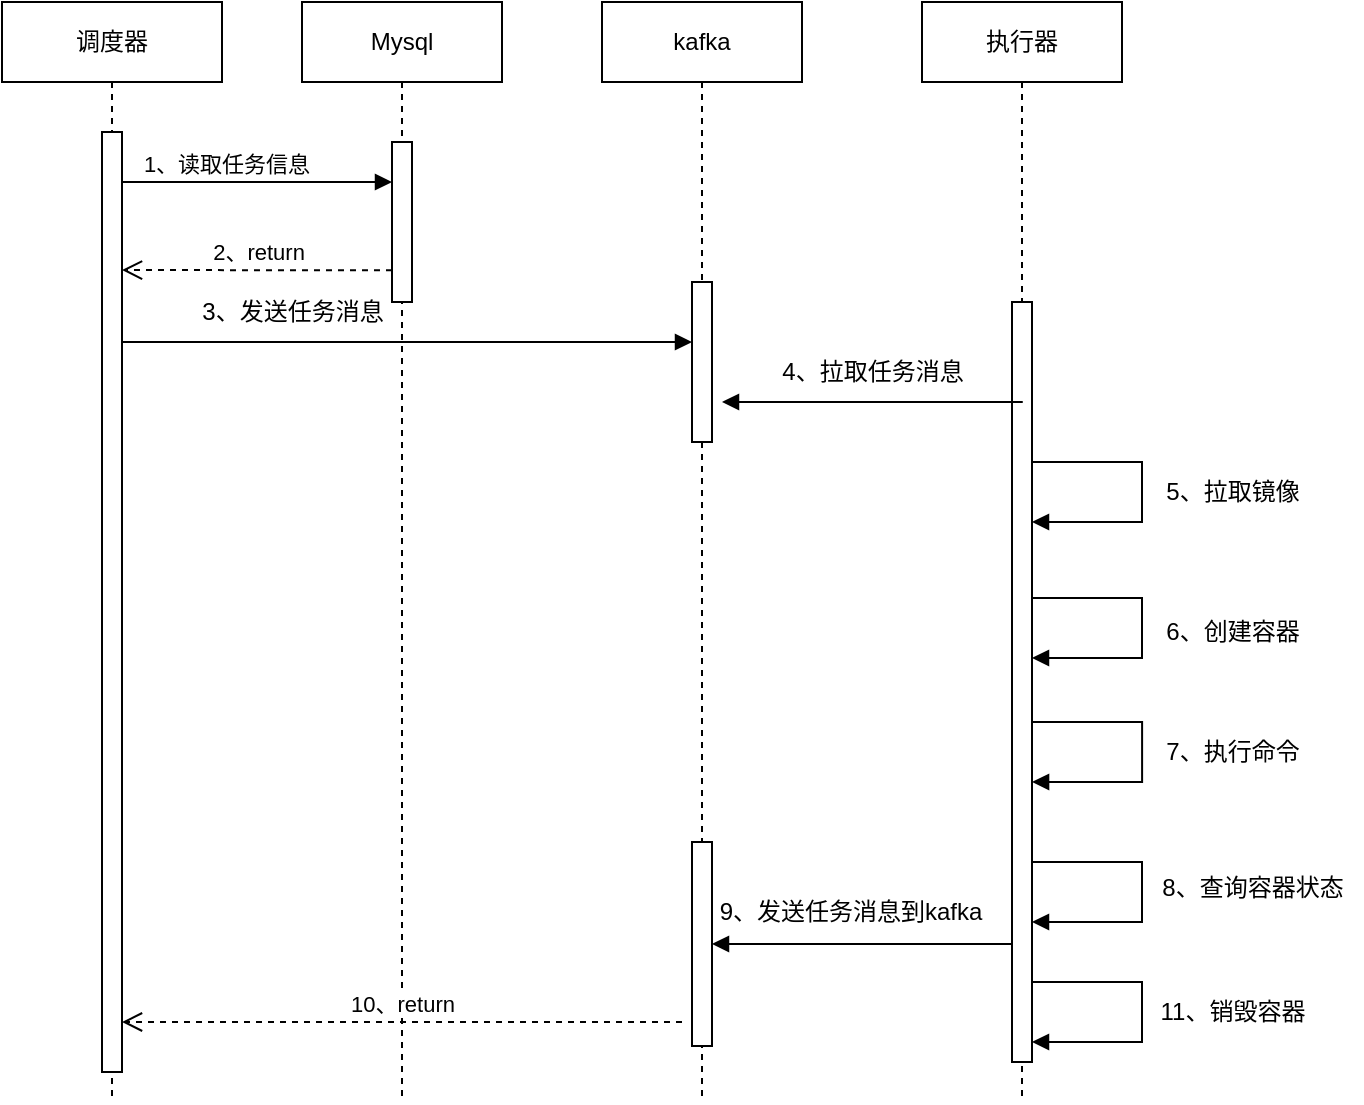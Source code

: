 <mxfile version="21.6.2" type="github">
  <diagram name="第 1 页" id="8J0nVcGlbO7vgvr5VN-F">
    <mxGraphModel dx="1736" dy="433" grid="1" gridSize="10" guides="1" tooltips="1" connect="1" arrows="1" fold="1" page="1" pageScale="1" pageWidth="827" pageHeight="1169" math="0" shadow="0">
      <root>
        <mxCell id="0" />
        <mxCell id="1" parent="0" />
        <mxCell id="1S54bPn1rzjwZ6_FK3ry-2" value="调度器" style="shape=umlLifeline;perimeter=lifelinePerimeter;whiteSpace=wrap;html=1;container=1;dropTarget=0;collapsible=0;recursiveResize=0;outlineConnect=0;portConstraint=eastwest;newEdgeStyle={&quot;edgeStyle&quot;:&quot;elbowEdgeStyle&quot;,&quot;elbow&quot;:&quot;vertical&quot;,&quot;curved&quot;:0,&quot;rounded&quot;:0};" parent="1" vertex="1">
          <mxGeometry x="-10" y="50" width="110" height="550" as="geometry" />
        </mxCell>
        <mxCell id="1S54bPn1rzjwZ6_FK3ry-8" value="" style="html=1;points=[];perimeter=orthogonalPerimeter;outlineConnect=0;targetShapes=umlLifeline;portConstraint=eastwest;newEdgeStyle={&quot;edgeStyle&quot;:&quot;elbowEdgeStyle&quot;,&quot;elbow&quot;:&quot;vertical&quot;,&quot;curved&quot;:0,&quot;rounded&quot;:0};" parent="1S54bPn1rzjwZ6_FK3ry-2" vertex="1">
          <mxGeometry x="50" y="65" width="10" height="470" as="geometry" />
        </mxCell>
        <mxCell id="1S54bPn1rzjwZ6_FK3ry-3" value="kafka" style="shape=umlLifeline;perimeter=lifelinePerimeter;whiteSpace=wrap;html=1;container=1;dropTarget=0;collapsible=0;recursiveResize=0;outlineConnect=0;portConstraint=eastwest;newEdgeStyle={&quot;edgeStyle&quot;:&quot;elbowEdgeStyle&quot;,&quot;elbow&quot;:&quot;vertical&quot;,&quot;curved&quot;:0,&quot;rounded&quot;:0};" parent="1" vertex="1">
          <mxGeometry x="290" y="50" width="100" height="550" as="geometry" />
        </mxCell>
        <mxCell id="1S54bPn1rzjwZ6_FK3ry-5" value="" style="html=1;points=[];perimeter=orthogonalPerimeter;outlineConnect=0;targetShapes=umlLifeline;portConstraint=eastwest;newEdgeStyle={&quot;edgeStyle&quot;:&quot;elbowEdgeStyle&quot;,&quot;elbow&quot;:&quot;vertical&quot;,&quot;curved&quot;:0,&quot;rounded&quot;:0};" parent="1S54bPn1rzjwZ6_FK3ry-3" vertex="1">
          <mxGeometry x="45" y="140" width="10" height="80" as="geometry" />
        </mxCell>
        <mxCell id="1S54bPn1rzjwZ6_FK3ry-21" value="" style="html=1;points=[];perimeter=orthogonalPerimeter;outlineConnect=0;targetShapes=umlLifeline;portConstraint=eastwest;newEdgeStyle={&quot;edgeStyle&quot;:&quot;elbowEdgeStyle&quot;,&quot;elbow&quot;:&quot;vertical&quot;,&quot;curved&quot;:0,&quot;rounded&quot;:0};" parent="1S54bPn1rzjwZ6_FK3ry-3" vertex="1">
          <mxGeometry x="45" y="420" width="10" height="102" as="geometry" />
        </mxCell>
        <mxCell id="1S54bPn1rzjwZ6_FK3ry-4" value="执行器" style="shape=umlLifeline;perimeter=lifelinePerimeter;whiteSpace=wrap;html=1;container=1;dropTarget=0;collapsible=0;recursiveResize=0;outlineConnect=0;portConstraint=eastwest;newEdgeStyle={&quot;edgeStyle&quot;:&quot;elbowEdgeStyle&quot;,&quot;elbow&quot;:&quot;vertical&quot;,&quot;curved&quot;:0,&quot;rounded&quot;:0};" parent="1" vertex="1">
          <mxGeometry x="450" y="50" width="100" height="550" as="geometry" />
        </mxCell>
        <mxCell id="1S54bPn1rzjwZ6_FK3ry-9" value="" style="html=1;points=[];perimeter=orthogonalPerimeter;outlineConnect=0;targetShapes=umlLifeline;portConstraint=eastwest;newEdgeStyle={&quot;edgeStyle&quot;:&quot;elbowEdgeStyle&quot;,&quot;elbow&quot;:&quot;vertical&quot;,&quot;curved&quot;:0,&quot;rounded&quot;:0};" parent="1S54bPn1rzjwZ6_FK3ry-4" vertex="1">
          <mxGeometry x="45" y="150" width="10" height="380" as="geometry" />
        </mxCell>
        <mxCell id="1S54bPn1rzjwZ6_FK3ry-10" value="" style="endArrow=none;startArrow=block;endFill=0;startFill=1;html=1;rounded=0;entryX=0.076;entryY=0.123;entryDx=0;entryDy=0;entryPerimeter=0;" parent="1" edge="1">
          <mxGeometry width="160" relative="1" as="geometry">
            <mxPoint x="350" y="250" as="sourcePoint" />
            <mxPoint x="500.38" y="250.0" as="targetPoint" />
          </mxGeometry>
        </mxCell>
        <mxCell id="1S54bPn1rzjwZ6_FK3ry-11" value="4、拉取任务消息" style="text;html=1;align=center;verticalAlign=middle;resizable=0;points=[];autosize=1;strokeColor=none;fillColor=none;" parent="1" vertex="1">
          <mxGeometry x="370" y="220" width="110" height="30" as="geometry" />
        </mxCell>
        <mxCell id="1S54bPn1rzjwZ6_FK3ry-15" value="" style="endArrow=block;endFill=1;endSize=6;html=1;rounded=0;edgeStyle=orthogonalEdgeStyle;" parent="1" edge="1">
          <mxGeometry width="160" relative="1" as="geometry">
            <mxPoint x="505" y="347.997" as="sourcePoint" />
            <mxPoint x="505" y="378" as="targetPoint" />
            <Array as="points">
              <mxPoint x="560" y="348" />
              <mxPoint x="560" y="378" />
            </Array>
          </mxGeometry>
        </mxCell>
        <mxCell id="1S54bPn1rzjwZ6_FK3ry-16" value="5、拉取镜像" style="text;html=1;align=center;verticalAlign=middle;resizable=0;points=[];autosize=1;strokeColor=none;fillColor=none;" parent="1" vertex="1">
          <mxGeometry x="560" y="280" width="90" height="30" as="geometry" />
        </mxCell>
        <mxCell id="1S54bPn1rzjwZ6_FK3ry-17" value="" style="endArrow=block;endFill=1;endSize=6;html=1;rounded=0;edgeStyle=orthogonalEdgeStyle;" parent="1" edge="1">
          <mxGeometry width="160" relative="1" as="geometry">
            <mxPoint x="505.04" y="409.997" as="sourcePoint" />
            <mxPoint x="505.04" y="440" as="targetPoint" />
            <Array as="points">
              <mxPoint x="560.04" y="410" />
              <mxPoint x="560.04" y="440" />
            </Array>
          </mxGeometry>
        </mxCell>
        <mxCell id="1S54bPn1rzjwZ6_FK3ry-18" value="6、创建容器" style="text;html=1;align=center;verticalAlign=middle;resizable=0;points=[];autosize=1;strokeColor=none;fillColor=none;" parent="1" vertex="1">
          <mxGeometry x="560" y="350" width="90" height="30" as="geometry" />
        </mxCell>
        <mxCell id="1S54bPn1rzjwZ6_FK3ry-19" value="" style="endArrow=block;endFill=1;endSize=6;html=1;rounded=0;edgeStyle=orthogonalEdgeStyle;" parent="1" edge="1">
          <mxGeometry width="160" relative="1" as="geometry">
            <mxPoint x="505.0" y="539.997" as="sourcePoint" />
            <mxPoint x="505.0" y="570" as="targetPoint" />
            <Array as="points">
              <mxPoint x="560" y="540" />
              <mxPoint x="560" y="570" />
            </Array>
          </mxGeometry>
        </mxCell>
        <mxCell id="1S54bPn1rzjwZ6_FK3ry-20" value="7、执行命令" style="text;html=1;align=center;verticalAlign=middle;resizable=0;points=[];autosize=1;strokeColor=none;fillColor=none;" parent="1" vertex="1">
          <mxGeometry x="560" y="410" width="90" height="30" as="geometry" />
        </mxCell>
        <mxCell id="1S54bPn1rzjwZ6_FK3ry-22" value="" style="endArrow=none;endFill=0;endSize=12;html=1;rounded=0;startArrow=block;startFill=1;" parent="1" target="1S54bPn1rzjwZ6_FK3ry-9" edge="1" source="1S54bPn1rzjwZ6_FK3ry-21">
          <mxGeometry width="160" relative="1" as="geometry">
            <mxPoint x="352.5" y="530" as="sourcePoint" />
            <mxPoint x="497.5" y="530" as="targetPoint" />
          </mxGeometry>
        </mxCell>
        <mxCell id="1S54bPn1rzjwZ6_FK3ry-23" value="9、发送任务消息到kafka" style="text;html=1;align=center;verticalAlign=middle;resizable=0;points=[];autosize=1;strokeColor=none;fillColor=none;" parent="1" vertex="1">
          <mxGeometry x="339" y="490" width="150" height="30" as="geometry" />
        </mxCell>
        <mxCell id="1S54bPn1rzjwZ6_FK3ry-29" value="11、销毁容器" style="text;html=1;align=center;verticalAlign=middle;resizable=0;points=[];autosize=1;strokeColor=none;fillColor=none;" parent="1" vertex="1">
          <mxGeometry x="555" y="540" width="100" height="30" as="geometry" />
        </mxCell>
        <mxCell id="pT03rczeTe11oYN75Epe-1" value="Mysql" style="shape=umlLifeline;perimeter=lifelinePerimeter;whiteSpace=wrap;html=1;container=1;dropTarget=0;collapsible=0;recursiveResize=0;outlineConnect=0;portConstraint=eastwest;newEdgeStyle={&quot;edgeStyle&quot;:&quot;elbowEdgeStyle&quot;,&quot;elbow&quot;:&quot;vertical&quot;,&quot;curved&quot;:0,&quot;rounded&quot;:0};" parent="1" vertex="1">
          <mxGeometry x="140" y="50" width="100" height="550" as="geometry" />
        </mxCell>
        <mxCell id="pT03rczeTe11oYN75Epe-14" value="1、读取任务信息" style="html=1;verticalAlign=bottom;endArrow=block;edgeStyle=elbowEdgeStyle;elbow=vertical;curved=0;rounded=0;" parent="pT03rczeTe11oYN75Epe-1" target="pT03rczeTe11oYN75Epe-13" edge="1">
          <mxGeometry x="0.167" relative="1" as="geometry">
            <mxPoint x="-25" y="90" as="sourcePoint" />
            <Array as="points">
              <mxPoint x="-90" y="90" />
            </Array>
            <mxPoint as="offset" />
          </mxGeometry>
        </mxCell>
        <mxCell id="pT03rczeTe11oYN75Epe-13" value="" style="html=1;points=[];perimeter=orthogonalPerimeter;outlineConnect=0;targetShapes=umlLifeline;portConstraint=eastwest;newEdgeStyle={&quot;edgeStyle&quot;:&quot;elbowEdgeStyle&quot;,&quot;elbow&quot;:&quot;vertical&quot;,&quot;curved&quot;:0,&quot;rounded&quot;:0};" parent="pT03rczeTe11oYN75Epe-1" vertex="1">
          <mxGeometry x="45" y="70" width="10" height="80" as="geometry" />
        </mxCell>
        <mxCell id="pT03rczeTe11oYN75Epe-15" value="2、return" style="html=1;verticalAlign=bottom;endArrow=open;dashed=1;endSize=8;edgeStyle=elbowEdgeStyle;elbow=vertical;curved=0;rounded=0;" parent="1" target="1S54bPn1rzjwZ6_FK3ry-8" edge="1">
          <mxGeometry relative="1" as="geometry">
            <mxPoint x="55" y="184.163" as="targetPoint" />
            <mxPoint x="185" y="184.163" as="sourcePoint" />
          </mxGeometry>
        </mxCell>
        <mxCell id="pT03rczeTe11oYN75Epe-18" value="" style="endArrow=block;endFill=1;endSize=6;html=1;rounded=0;" parent="1" target="1S54bPn1rzjwZ6_FK3ry-5" edge="1">
          <mxGeometry width="160" relative="1" as="geometry">
            <mxPoint x="49.81" y="220" as="sourcePoint" />
            <mxPoint x="330.18" y="220" as="targetPoint" />
          </mxGeometry>
        </mxCell>
        <mxCell id="1S54bPn1rzjwZ6_FK3ry-13" value="" style="endArrow=block;endFill=1;endSize=6;html=1;rounded=0;edgeStyle=orthogonalEdgeStyle;" parent="1" edge="1">
          <mxGeometry width="160" relative="1" as="geometry">
            <mxPoint x="505" y="279.997" as="sourcePoint" />
            <mxPoint x="505" y="310" as="targetPoint" />
            <Array as="points">
              <mxPoint x="560" y="280" />
              <mxPoint x="560" y="310" />
            </Array>
          </mxGeometry>
        </mxCell>
        <mxCell id="pT03rczeTe11oYN75Epe-20" value="3、发送任务消息" style="text;html=1;align=center;verticalAlign=middle;resizable=0;points=[];autosize=1;strokeColor=none;fillColor=none;" parent="1" vertex="1">
          <mxGeometry x="80" y="190" width="110" height="30" as="geometry" />
        </mxCell>
        <mxCell id="pT03rczeTe11oYN75Epe-21" value="10、return" style="html=1;verticalAlign=bottom;endArrow=open;dashed=1;endSize=8;edgeStyle=elbowEdgeStyle;elbow=vertical;curved=0;rounded=0;" parent="1" target="1S54bPn1rzjwZ6_FK3ry-8" edge="1">
          <mxGeometry relative="1" as="geometry">
            <mxPoint x="330" y="560" as="sourcePoint" />
            <mxPoint x="250" y="560" as="targetPoint" />
            <mxPoint as="offset" />
          </mxGeometry>
        </mxCell>
        <mxCell id="jEY6A5Sn5nsPmeX-0y3A-1" value="" style="endArrow=block;endFill=1;endSize=6;html=1;rounded=0;edgeStyle=orthogonalEdgeStyle;" edge="1" parent="1">
          <mxGeometry width="160" relative="1" as="geometry">
            <mxPoint x="505" y="479.997" as="sourcePoint" />
            <mxPoint x="505" y="510" as="targetPoint" />
            <Array as="points">
              <mxPoint x="560" y="480" />
              <mxPoint x="560" y="510" />
            </Array>
          </mxGeometry>
        </mxCell>
        <mxCell id="jEY6A5Sn5nsPmeX-0y3A-2" value="8、查询容器状态" style="text;html=1;align=center;verticalAlign=middle;resizable=0;points=[];autosize=1;strokeColor=none;fillColor=none;" vertex="1" parent="1">
          <mxGeometry x="560" y="478" width="110" height="30" as="geometry" />
        </mxCell>
      </root>
    </mxGraphModel>
  </diagram>
</mxfile>
